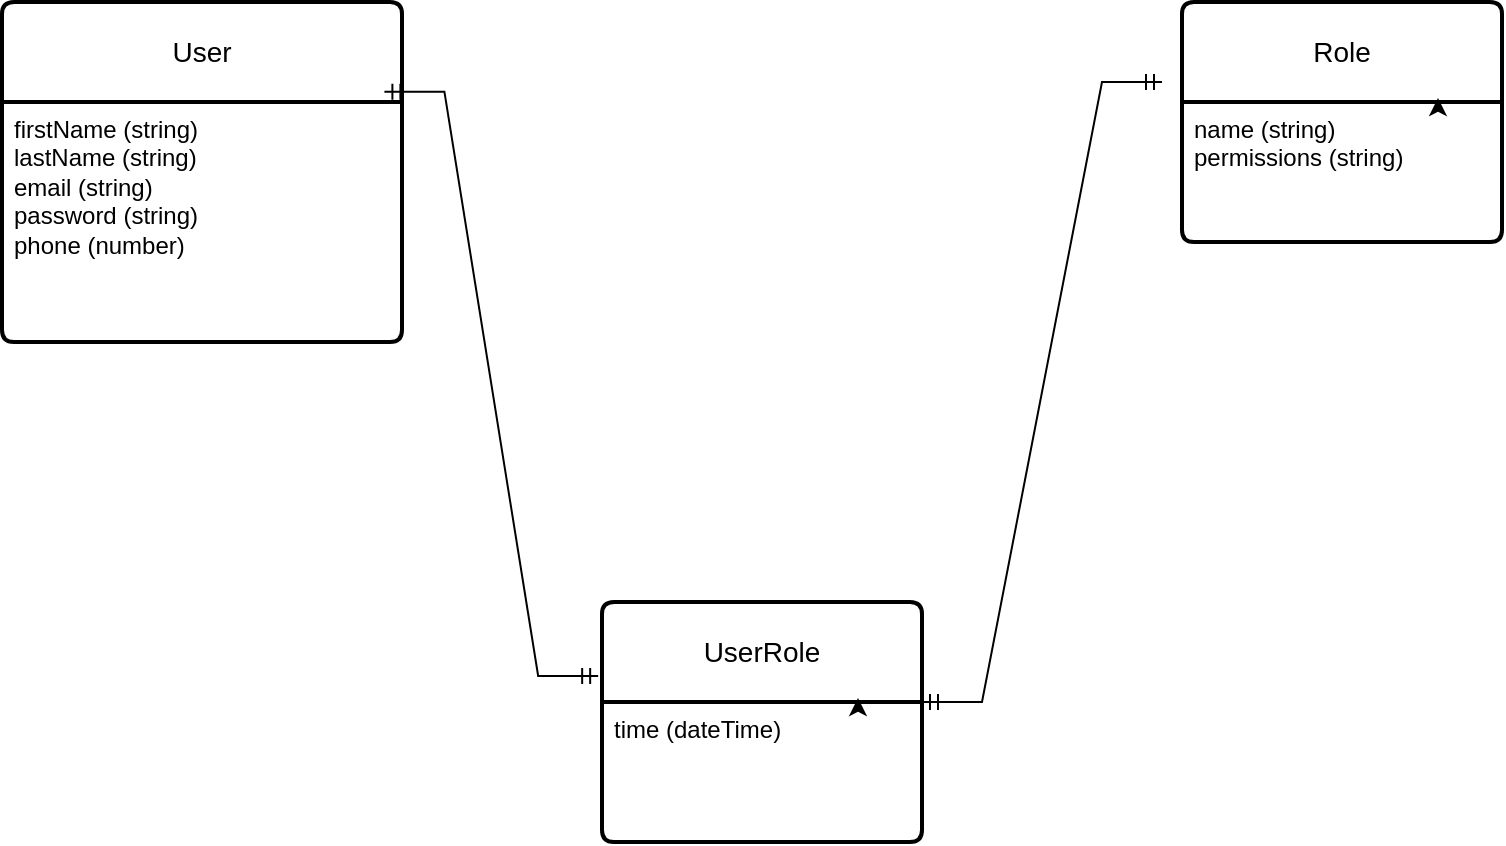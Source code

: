 <mxfile version="21.3.7" type="github">
  <diagram name="Page-1" id="1JhY8--nfG3-tw9fmAnh">
    <mxGraphModel dx="1434" dy="779" grid="1" gridSize="10" guides="1" tooltips="1" connect="1" arrows="1" fold="1" page="1" pageScale="1" pageWidth="850" pageHeight="1100" math="0" shadow="0">
      <root>
        <mxCell id="0" />
        <mxCell id="1" parent="0" />
        <mxCell id="okmgKVJZl_X0P9pOpsNx-1" value="User&lt;br&gt;" style="swimlane;childLayout=stackLayout;horizontal=1;startSize=50;horizontalStack=0;rounded=1;fontSize=14;fontStyle=0;strokeWidth=2;resizeParent=0;resizeLast=1;shadow=0;dashed=0;align=center;arcSize=4;whiteSpace=wrap;html=1;" vertex="1" parent="1">
          <mxGeometry x="290" y="190" width="200" height="170" as="geometry" />
        </mxCell>
        <mxCell id="okmgKVJZl_X0P9pOpsNx-2" value="firstName (string)&lt;br&gt;lastName (string)&lt;br&gt;email (string)&lt;br&gt;password (string)&lt;br&gt;phone (number)&lt;br&gt;" style="align=left;strokeColor=none;fillColor=none;spacingLeft=4;fontSize=12;verticalAlign=top;resizable=0;rotatable=0;part=1;html=1;" vertex="1" parent="okmgKVJZl_X0P9pOpsNx-1">
          <mxGeometry y="50" width="200" height="120" as="geometry" />
        </mxCell>
        <mxCell id="okmgKVJZl_X0P9pOpsNx-3" value="Role" style="swimlane;childLayout=stackLayout;horizontal=1;startSize=50;horizontalStack=0;rounded=1;fontSize=14;fontStyle=0;strokeWidth=2;resizeParent=0;resizeLast=1;shadow=0;dashed=0;align=center;arcSize=4;whiteSpace=wrap;html=1;" vertex="1" parent="1">
          <mxGeometry x="880" y="190" width="160" height="120" as="geometry" />
        </mxCell>
        <mxCell id="okmgKVJZl_X0P9pOpsNx-4" value="name (string)&lt;br&gt;permissions (string)" style="align=left;strokeColor=none;fillColor=none;spacingLeft=4;fontSize=12;verticalAlign=top;resizable=0;rotatable=0;part=1;html=1;" vertex="1" parent="okmgKVJZl_X0P9pOpsNx-3">
          <mxGeometry y="50" width="160" height="70" as="geometry" />
        </mxCell>
        <mxCell id="okmgKVJZl_X0P9pOpsNx-5" style="edgeStyle=orthogonalEdgeStyle;rounded=0;orthogonalLoop=1;jettySize=auto;html=1;exitX=0.75;exitY=0;exitDx=0;exitDy=0;entryX=0.8;entryY=-0.029;entryDx=0;entryDy=0;entryPerimeter=0;" edge="1" parent="okmgKVJZl_X0P9pOpsNx-3" source="okmgKVJZl_X0P9pOpsNx-4" target="okmgKVJZl_X0P9pOpsNx-4">
          <mxGeometry relative="1" as="geometry" />
        </mxCell>
        <mxCell id="okmgKVJZl_X0P9pOpsNx-6" value="" style="edgeStyle=entityRelationEdgeStyle;fontSize=12;html=1;endArrow=ERmandOne;startArrow=ERmandOne;rounded=0;exitX=0.956;exitY=-0.043;exitDx=0;exitDy=0;exitPerimeter=0;entryX=-0.012;entryY=0.308;entryDx=0;entryDy=0;entryPerimeter=0;" edge="1" parent="1" source="okmgKVJZl_X0P9pOpsNx-2" target="okmgKVJZl_X0P9pOpsNx-9">
          <mxGeometry width="100" height="100" relative="1" as="geometry">
            <mxPoint x="605" y="350" as="sourcePoint" />
            <mxPoint x="705" y="250" as="targetPoint" />
          </mxGeometry>
        </mxCell>
        <mxCell id="okmgKVJZl_X0P9pOpsNx-9" value="UserRole" style="swimlane;childLayout=stackLayout;horizontal=1;startSize=50;horizontalStack=0;rounded=1;fontSize=14;fontStyle=0;strokeWidth=2;resizeParent=0;resizeLast=1;shadow=0;dashed=0;align=center;arcSize=4;whiteSpace=wrap;html=1;" vertex="1" parent="1">
          <mxGeometry x="590" y="490" width="160" height="120" as="geometry" />
        </mxCell>
        <mxCell id="okmgKVJZl_X0P9pOpsNx-10" value="time (dateTime)" style="align=left;strokeColor=none;fillColor=none;spacingLeft=4;fontSize=12;verticalAlign=top;resizable=0;rotatable=0;part=1;html=1;" vertex="1" parent="okmgKVJZl_X0P9pOpsNx-9">
          <mxGeometry y="50" width="160" height="70" as="geometry" />
        </mxCell>
        <mxCell id="okmgKVJZl_X0P9pOpsNx-11" style="edgeStyle=orthogonalEdgeStyle;rounded=0;orthogonalLoop=1;jettySize=auto;html=1;exitX=0.75;exitY=0;exitDx=0;exitDy=0;entryX=0.8;entryY=-0.029;entryDx=0;entryDy=0;entryPerimeter=0;" edge="1" parent="okmgKVJZl_X0P9pOpsNx-9" source="okmgKVJZl_X0P9pOpsNx-10" target="okmgKVJZl_X0P9pOpsNx-10">
          <mxGeometry relative="1" as="geometry" />
        </mxCell>
        <mxCell id="okmgKVJZl_X0P9pOpsNx-12" value="" style="edgeStyle=entityRelationEdgeStyle;fontSize=12;html=1;endArrow=ERmandOne;startArrow=ERmandOne;rounded=0;exitX=1;exitY=0;exitDx=0;exitDy=0;" edge="1" parent="1" source="okmgKVJZl_X0P9pOpsNx-10">
          <mxGeometry width="100" height="100" relative="1" as="geometry">
            <mxPoint x="700" y="440" as="sourcePoint" />
            <mxPoint x="870" y="230" as="targetPoint" />
          </mxGeometry>
        </mxCell>
      </root>
    </mxGraphModel>
  </diagram>
</mxfile>

